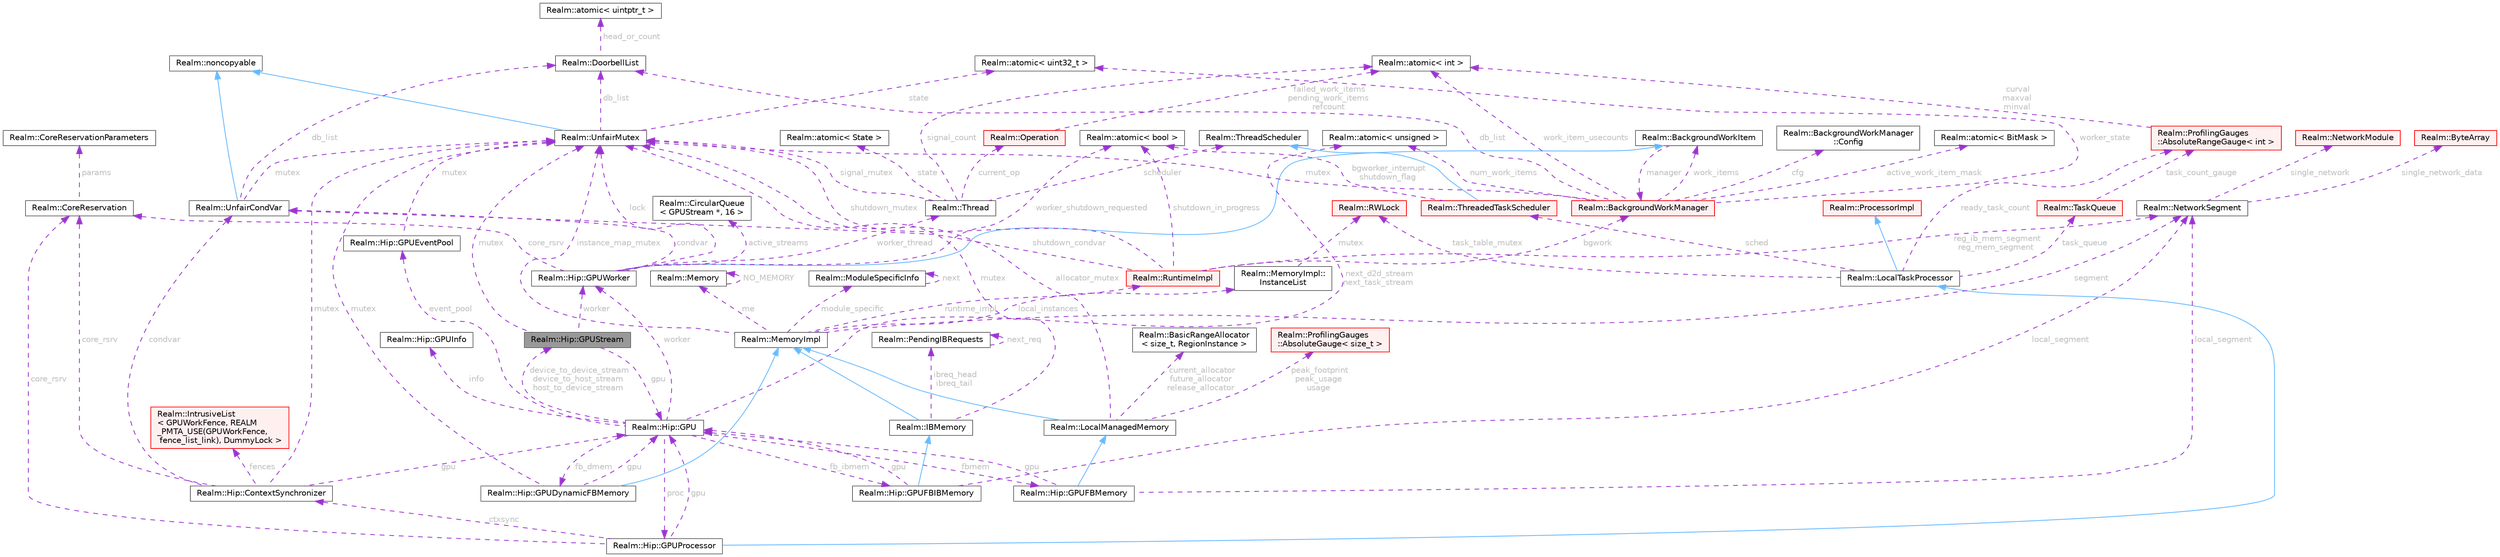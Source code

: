 digraph "Realm::Hip::GPUStream"
{
 // LATEX_PDF_SIZE
  bgcolor="transparent";
  edge [fontname=Helvetica,fontsize=10,labelfontname=Helvetica,labelfontsize=10];
  node [fontname=Helvetica,fontsize=10,shape=box,height=0.2,width=0.4];
  Node1 [id="Node000001",label="Realm::Hip::GPUStream",height=0.2,width=0.4,color="gray40", fillcolor="grey60", style="filled", fontcolor="black",tooltip=" "];
  Node2 -> Node1 [id="edge1_Node000001_Node000002",dir="back",color="darkorchid3",style="dashed",tooltip=" ",label=" gpu",fontcolor="grey" ];
  Node2 [id="Node000002",label="Realm::Hip::GPU",height=0.2,width=0.4,color="gray40", fillcolor="white", style="filled",URL="$classRealm_1_1Hip_1_1GPU.html",tooltip=" "];
  Node3 -> Node2 [id="edge2_Node000002_Node000003",dir="back",color="darkorchid3",style="dashed",tooltip=" ",label=" info",fontcolor="grey" ];
  Node3 [id="Node000003",label="Realm::Hip::GPUInfo",height=0.2,width=0.4,color="gray40", fillcolor="white", style="filled",URL="$structRealm_1_1Hip_1_1GPUInfo.html",tooltip=" "];
  Node4 -> Node2 [id="edge3_Node000002_Node000004",dir="back",color="darkorchid3",style="dashed",tooltip=" ",label=" worker",fontcolor="grey" ];
  Node4 [id="Node000004",label="Realm::Hip::GPUWorker",height=0.2,width=0.4,color="gray40", fillcolor="white", style="filled",URL="$classRealm_1_1Hip_1_1GPUWorker.html",tooltip=" "];
  Node5 -> Node4 [id="edge4_Node000004_Node000005",dir="back",color="steelblue1",style="solid",tooltip=" "];
  Node5 [id="Node000005",label="Realm::BackgroundWorkItem",height=0.2,width=0.4,color="gray40", fillcolor="white", style="filled",URL="$classRealm_1_1BackgroundWorkItem.html",tooltip=" "];
  Node6 -> Node5 [id="edge5_Node000005_Node000006",dir="back",color="darkorchid3",style="dashed",tooltip=" ",label=" manager",fontcolor="grey" ];
  Node6 [id="Node000006",label="Realm::BackgroundWorkManager",height=0.2,width=0.4,color="red", fillcolor="#FFF0F0", style="filled",URL="$classRealm_1_1BackgroundWorkManager.html",tooltip=" "];
  Node7 -> Node6 [id="edge6_Node000006_Node000007",dir="back",color="darkorchid3",style="dashed",tooltip=" ",label=" cfg",fontcolor="grey" ];
  Node7 [id="Node000007",label="Realm::BackgroundWorkManager\l::Config",height=0.2,width=0.4,color="gray40", fillcolor="white", style="filled",URL="$structRealm_1_1BackgroundWorkManager_1_1Config.html",tooltip=" "];
  Node8 -> Node6 [id="edge7_Node000006_Node000008",dir="back",color="darkorchid3",style="dashed",tooltip=" ",label=" mutex",fontcolor="grey" ];
  Node8 [id="Node000008",label="Realm::UnfairMutex",height=0.2,width=0.4,color="gray40", fillcolor="white", style="filled",URL="$classRealm_1_1UnfairMutex.html",tooltip=" "];
  Node9 -> Node8 [id="edge8_Node000008_Node000009",dir="back",color="steelblue1",style="solid",tooltip=" "];
  Node9 [id="Node000009",label="Realm::noncopyable",height=0.2,width=0.4,color="gray40", fillcolor="white", style="filled",URL="$classRealm_1_1noncopyable.html",tooltip=" "];
  Node10 -> Node8 [id="edge9_Node000008_Node000010",dir="back",color="darkorchid3",style="dashed",tooltip=" ",label=" state",fontcolor="grey" ];
  Node10 [id="Node000010",label="Realm::atomic\< uint32_t \>",height=0.2,width=0.4,color="gray40", fillcolor="white", style="filled",URL="$classRealm_1_1atomic.html",tooltip=" "];
  Node11 -> Node8 [id="edge10_Node000008_Node000011",dir="back",color="darkorchid3",style="dashed",tooltip=" ",label=" db_list",fontcolor="grey" ];
  Node11 [id="Node000011",label="Realm::DoorbellList",height=0.2,width=0.4,color="gray40", fillcolor="white", style="filled",URL="$classRealm_1_1DoorbellList.html",tooltip=" "];
  Node12 -> Node11 [id="edge11_Node000011_Node000012",dir="back",color="darkorchid3",style="dashed",tooltip=" ",label=" head_or_count",fontcolor="grey" ];
  Node12 [id="Node000012",label="Realm::atomic\< uintptr_t \>",height=0.2,width=0.4,color="gray40", fillcolor="white", style="filled",URL="$classRealm_1_1atomic.html",tooltip=" "];
  Node13 -> Node6 [id="edge12_Node000006_Node000013",dir="back",color="darkorchid3",style="dashed",tooltip=" ",label=" num_work_items",fontcolor="grey" ];
  Node13 [id="Node000013",label="Realm::atomic\< unsigned \>",height=0.2,width=0.4,color="gray40", fillcolor="white", style="filled",URL="$classRealm_1_1atomic.html",tooltip=" "];
  Node14 -> Node6 [id="edge13_Node000006_Node000014",dir="back",color="darkorchid3",style="dashed",tooltip=" ",label=" active_work_item_mask",fontcolor="grey" ];
  Node14 [id="Node000014",label="Realm::atomic\< BitMask \>",height=0.2,width=0.4,color="gray40", fillcolor="white", style="filled",URL="$classRealm_1_1atomic.html",tooltip=" "];
  Node15 -> Node6 [id="edge14_Node000006_Node000015",dir="back",color="darkorchid3",style="dashed",tooltip=" ",label=" work_item_usecounts",fontcolor="grey" ];
  Node15 [id="Node000015",label="Realm::atomic\< int \>",height=0.2,width=0.4,color="gray40", fillcolor="white", style="filled",URL="$classRealm_1_1atomic.html",tooltip=" "];
  Node5 -> Node6 [id="edge15_Node000006_Node000005",dir="back",color="darkorchid3",style="dashed",tooltip=" ",label=" work_items",fontcolor="grey" ];
  Node10 -> Node6 [id="edge16_Node000006_Node000010",dir="back",color="darkorchid3",style="dashed",tooltip=" ",label=" worker_state",fontcolor="grey" ];
  Node11 -> Node6 [id="edge17_Node000006_Node000011",dir="back",color="darkorchid3",style="dashed",tooltip=" ",label=" db_list",fontcolor="grey" ];
  Node8 -> Node4 [id="edge18_Node000004_Node000008",dir="back",color="darkorchid3",style="dashed",tooltip=" ",label=" lock",fontcolor="grey" ];
  Node18 -> Node4 [id="edge19_Node000004_Node000018",dir="back",color="darkorchid3",style="dashed",tooltip=" ",label=" condvar",fontcolor="grey" ];
  Node18 [id="Node000018",label="Realm::UnfairCondVar",height=0.2,width=0.4,color="gray40", fillcolor="white", style="filled",URL="$classRealm_1_1UnfairCondVar.html",tooltip=" "];
  Node9 -> Node18 [id="edge20_Node000018_Node000009",dir="back",color="steelblue1",style="solid",tooltip=" "];
  Node8 -> Node18 [id="edge21_Node000018_Node000008",dir="back",color="darkorchid3",style="dashed",tooltip=" ",label=" mutex",fontcolor="grey" ];
  Node11 -> Node18 [id="edge22_Node000018_Node000011",dir="back",color="darkorchid3",style="dashed",tooltip=" ",label=" db_list",fontcolor="grey" ];
  Node19 -> Node4 [id="edge23_Node000004_Node000019",dir="back",color="darkorchid3",style="dashed",tooltip=" ",label=" active_streams",fontcolor="grey" ];
  Node19 [id="Node000019",label="Realm::CircularQueue\l\< GPUStream *, 16 \>",height=0.2,width=0.4,color="gray40", fillcolor="white", style="filled",URL="$classRealm_1_1CircularQueue.html",tooltip=" "];
  Node20 -> Node4 [id="edge24_Node000004_Node000020",dir="back",color="darkorchid3",style="dashed",tooltip=" ",label=" core_rsrv",fontcolor="grey" ];
  Node20 [id="Node000020",label="Realm::CoreReservation",height=0.2,width=0.4,color="gray40", fillcolor="white", style="filled",URL="$classRealm_1_1CoreReservation.html",tooltip=" "];
  Node21 -> Node20 [id="edge25_Node000020_Node000021",dir="back",color="darkorchid3",style="dashed",tooltip=" ",label=" params",fontcolor="grey" ];
  Node21 [id="Node000021",label="Realm::CoreReservationParameters",height=0.2,width=0.4,color="gray40", fillcolor="white", style="filled",URL="$classRealm_1_1CoreReservationParameters.html",tooltip=" "];
  Node22 -> Node4 [id="edge26_Node000004_Node000022",dir="back",color="darkorchid3",style="dashed",tooltip=" ",label=" worker_thread",fontcolor="grey" ];
  Node22 [id="Node000022",label="Realm::Thread",height=0.2,width=0.4,color="gray40", fillcolor="white", style="filled",URL="$classRealm_1_1Thread.html",tooltip=" "];
  Node23 -> Node22 [id="edge27_Node000022_Node000023",dir="back",color="darkorchid3",style="dashed",tooltip=" ",label=" state",fontcolor="grey" ];
  Node23 [id="Node000023",label="Realm::atomic\< State \>",height=0.2,width=0.4,color="gray40", fillcolor="white", style="filled",URL="$classRealm_1_1atomic.html",tooltip=" "];
  Node24 -> Node22 [id="edge28_Node000022_Node000024",dir="back",color="darkorchid3",style="dashed",tooltip=" ",label=" scheduler",fontcolor="grey" ];
  Node24 [id="Node000024",label="Realm::ThreadScheduler",height=0.2,width=0.4,color="gray40", fillcolor="white", style="filled",URL="$classRealm_1_1ThreadScheduler.html",tooltip=" "];
  Node25 -> Node22 [id="edge29_Node000022_Node000025",dir="back",color="darkorchid3",style="dashed",tooltip=" ",label=" current_op",fontcolor="grey" ];
  Node25 [id="Node000025",label="Realm::Operation",height=0.2,width=0.4,color="red", fillcolor="#FFF0F0", style="filled",URL="$classRealm_1_1Operation.html",tooltip=" "];
  Node15 -> Node25 [id="edge30_Node000025_Node000015",dir="back",color="darkorchid3",style="dashed",tooltip=" ",label=" failed_work_items\npending_work_items\nrefcount",fontcolor="grey" ];
  Node15 -> Node22 [id="edge31_Node000022_Node000015",dir="back",color="darkorchid3",style="dashed",tooltip=" ",label=" signal_count",fontcolor="grey" ];
  Node8 -> Node22 [id="edge32_Node000022_Node000008",dir="back",color="darkorchid3",style="dashed",tooltip=" ",label=" signal_mutex",fontcolor="grey" ];
  Node58 -> Node4 [id="edge33_Node000004_Node000058",dir="back",color="darkorchid3",style="dashed",tooltip=" ",label=" worker_shutdown_requested",fontcolor="grey" ];
  Node58 [id="Node000058",label="Realm::atomic\< bool \>",height=0.2,width=0.4,color="gray40", fillcolor="white", style="filled",URL="$classRealm_1_1atomic.html",tooltip=" "];
  Node59 -> Node2 [id="edge34_Node000002_Node000059",dir="back",color="darkorchid3",style="dashed",tooltip=" ",label=" proc",fontcolor="grey" ];
  Node59 [id="Node000059",label="Realm::Hip::GPUProcessor",height=0.2,width=0.4,color="gray40", fillcolor="white", style="filled",URL="$classRealm_1_1Hip_1_1GPUProcessor.html",tooltip=" "];
  Node60 -> Node59 [id="edge35_Node000059_Node000060",dir="back",color="steelblue1",style="solid",tooltip=" "];
  Node60 [id="Node000060",label="Realm::LocalTaskProcessor",height=0.2,width=0.4,color="gray40", fillcolor="white", style="filled",URL="$classRealm_1_1LocalTaskProcessor.html",tooltip=" "];
  Node30 -> Node60 [id="edge36_Node000060_Node000030",dir="back",color="steelblue1",style="solid",tooltip=" "];
  Node30 [id="Node000030",label="Realm::ProcessorImpl",height=0.2,width=0.4,color="red", fillcolor="#FFF0F0", style="filled",URL="$classRealm_1_1ProcessorImpl.html",tooltip=" "];
  Node61 -> Node60 [id="edge37_Node000060_Node000061",dir="back",color="darkorchid3",style="dashed",tooltip=" ",label=" sched",fontcolor="grey" ];
  Node61 [id="Node000061",label="Realm::ThreadedTaskScheduler",height=0.2,width=0.4,color="red", fillcolor="#FFF0F0", style="filled",URL="$classRealm_1_1ThreadedTaskScheduler.html",tooltip=" "];
  Node24 -> Node61 [id="edge38_Node000061_Node000024",dir="back",color="steelblue1",style="solid",tooltip=" "];
  Node58 -> Node61 [id="edge39_Node000061_Node000058",dir="back",color="darkorchid3",style="dashed",tooltip=" ",label=" bgworker_interrupt\nshutdown_flag",fontcolor="grey" ];
  Node81 -> Node60 [id="edge40_Node000060_Node000081",dir="back",color="darkorchid3",style="dashed",tooltip=" ",label=" task_queue",fontcolor="grey" ];
  Node81 [id="Node000081",label="Realm::TaskQueue",height=0.2,width=0.4,color="red", fillcolor="#FFF0F0", style="filled",URL="$classRealm_1_1TaskQueue.html",tooltip=" "];
  Node68 -> Node81 [id="edge41_Node000081_Node000068",dir="back",color="darkorchid3",style="dashed",tooltip=" ",label=" task_count_gauge",fontcolor="grey" ];
  Node68 [id="Node000068",label="Realm::ProfilingGauges\l::AbsoluteRangeGauge\< int \>",height=0.2,width=0.4,color="red", fillcolor="#FFF0F0", style="filled",URL="$classRealm_1_1ProfilingGauges_1_1AbsoluteRangeGauge.html",tooltip=" "];
  Node15 -> Node68 [id="edge42_Node000068_Node000015",dir="back",color="darkorchid3",style="dashed",tooltip=" ",label=" curval\nmaxval\nminval",fontcolor="grey" ];
  Node68 -> Node60 [id="edge43_Node000060_Node000068",dir="back",color="darkorchid3",style="dashed",tooltip=" ",label=" ready_task_count",fontcolor="grey" ];
  Node89 -> Node60 [id="edge44_Node000060_Node000089",dir="back",color="darkorchid3",style="dashed",tooltip=" ",label=" task_table_mutex",fontcolor="grey" ];
  Node89 [id="Node000089",label="Realm::RWLock",height=0.2,width=0.4,color="red", fillcolor="#FFF0F0", style="filled",URL="$classRealm_1_1RWLock.html",tooltip=" "];
  Node2 -> Node59 [id="edge45_Node000059_Node000002",dir="back",color="darkorchid3",style="dashed",tooltip=" ",label=" gpu",fontcolor="grey" ];
  Node92 -> Node59 [id="edge46_Node000059_Node000092",dir="back",color="darkorchid3",style="dashed",tooltip=" ",label=" ctxsync",fontcolor="grey" ];
  Node92 [id="Node000092",label="Realm::Hip::ContextSynchronizer",height=0.2,width=0.4,color="gray40", fillcolor="white", style="filled",URL="$classRealm_1_1Hip_1_1ContextSynchronizer.html",tooltip=" "];
  Node2 -> Node92 [id="edge47_Node000092_Node000002",dir="back",color="darkorchid3",style="dashed",tooltip=" ",label=" gpu",fontcolor="grey" ];
  Node8 -> Node92 [id="edge48_Node000092_Node000008",dir="back",color="darkorchid3",style="dashed",tooltip=" ",label=" mutex",fontcolor="grey" ];
  Node18 -> Node92 [id="edge49_Node000092_Node000018",dir="back",color="darkorchid3",style="dashed",tooltip=" ",label=" condvar",fontcolor="grey" ];
  Node93 -> Node92 [id="edge50_Node000092_Node000093",dir="back",color="darkorchid3",style="dashed",tooltip=" ",label=" fences",fontcolor="grey" ];
  Node93 [id="Node000093",label="Realm::IntrusiveList\l\< GPUWorkFence, REALM\l_PMTA_USE(GPUWorkFence,\l fence_list_link), DummyLock \>",height=0.2,width=0.4,color="red", fillcolor="#FFF0F0", style="filled",URL="$classRealm_1_1IntrusiveList.html",tooltip=" "];
  Node20 -> Node92 [id="edge51_Node000092_Node000020",dir="back",color="darkorchid3",style="dashed",tooltip=" ",label=" core_rsrv",fontcolor="grey" ];
  Node20 -> Node59 [id="edge52_Node000059_Node000020",dir="back",color="darkorchid3",style="dashed",tooltip=" ",label=" core_rsrv",fontcolor="grey" ];
  Node142 -> Node2 [id="edge53_Node000002_Node000142",dir="back",color="darkorchid3",style="dashed",tooltip=" ",label=" fbmem",fontcolor="grey" ];
  Node142 [id="Node000142",label="Realm::Hip::GPUFBMemory",height=0.2,width=0.4,color="gray40", fillcolor="white", style="filled",URL="$classRealm_1_1Hip_1_1GPUFBMemory.html",tooltip=" "];
  Node104 -> Node142 [id="edge54_Node000142_Node000104",dir="back",color="steelblue1",style="solid",tooltip=" "];
  Node104 [id="Node000104",label="Realm::LocalManagedMemory",height=0.2,width=0.4,color="gray40", fillcolor="white", style="filled",URL="$classRealm_1_1LocalManagedMemory.html",tooltip=" "];
  Node105 -> Node104 [id="edge55_Node000104_Node000105",dir="back",color="steelblue1",style="solid",tooltip=" "];
  Node105 [id="Node000105",label="Realm::MemoryImpl",height=0.2,width=0.4,color="gray40", fillcolor="white", style="filled",URL="$classRealm_1_1MemoryImpl.html",tooltip=" "];
  Node106 -> Node105 [id="edge56_Node000105_Node000106",dir="back",color="darkorchid3",style="dashed",tooltip=" ",label=" me",fontcolor="grey" ];
  Node106 [id="Node000106",label="Realm::Memory",height=0.2,width=0.4,color="gray40", fillcolor="white", style="filled",URL="$classRealm_1_1Memory.html",tooltip=" "];
  Node106 -> Node106 [id="edge57_Node000106_Node000106",dir="back",color="darkorchid3",style="dashed",tooltip=" ",label=" NO_MEMORY",fontcolor="grey" ];
  Node107 -> Node105 [id="edge58_Node000105_Node000107",dir="back",color="darkorchid3",style="dashed",tooltip=" ",label=" segment",fontcolor="grey" ];
  Node107 [id="Node000107",label="Realm::NetworkSegment",height=0.2,width=0.4,color="gray40", fillcolor="white", style="filled",URL="$classRealm_1_1NetworkSegment.html",tooltip=" "];
  Node108 -> Node107 [id="edge59_Node000107_Node000108",dir="back",color="darkorchid3",style="dashed",tooltip=" ",label=" single_network",fontcolor="grey" ];
  Node108 [id="Node000108",label="Realm::NetworkModule",height=0.2,width=0.4,color="red", fillcolor="#FFF0F0", style="filled",URL="$classRealm_1_1NetworkModule.html",tooltip=" "];
  Node50 -> Node107 [id="edge60_Node000107_Node000050",dir="back",color="darkorchid3",style="dashed",tooltip=" ",label=" single_network_data",fontcolor="grey" ];
  Node50 [id="Node000050",label="Realm::ByteArray",height=0.2,width=0.4,color="red", fillcolor="#FFF0F0", style="filled",URL="$classRealm_1_1ByteArray.html",tooltip=" "];
  Node110 -> Node105 [id="edge61_Node000105_Node000110",dir="back",color="darkorchid3",style="dashed",tooltip=" ",label=" module_specific",fontcolor="grey" ];
  Node110 [id="Node000110",label="Realm::ModuleSpecificInfo",height=0.2,width=0.4,color="gray40", fillcolor="white", style="filled",URL="$classRealm_1_1ModuleSpecificInfo.html",tooltip=" "];
  Node110 -> Node110 [id="edge62_Node000110_Node000110",dir="back",color="darkorchid3",style="dashed",tooltip=" ",label=" next",fontcolor="grey" ];
  Node8 -> Node105 [id="edge63_Node000105_Node000008",dir="back",color="darkorchid3",style="dashed",tooltip=" ",label=" instance_map_mutex",fontcolor="grey" ];
  Node111 -> Node105 [id="edge64_Node000105_Node000111",dir="back",color="darkorchid3",style="dashed",tooltip=" ",label=" local_instances",fontcolor="grey" ];
  Node111 [id="Node000111",label="Realm::MemoryImpl::\lInstanceList",height=0.2,width=0.4,color="gray40", fillcolor="white", style="filled",URL="$structRealm_1_1MemoryImpl_1_1InstanceList.html",tooltip=" "];
  Node89 -> Node111 [id="edge65_Node000111_Node000089",dir="back",color="darkorchid3",style="dashed",tooltip=" ",label=" mutex",fontcolor="grey" ];
  Node112 -> Node105 [id="edge66_Node000105_Node000112",dir="back",color="darkorchid3",style="dashed",tooltip=" ",label=" runtime_impl",fontcolor="grey" ];
  Node112 [id="Node000112",label="Realm::RuntimeImpl",height=0.2,width=0.4,color="red", fillcolor="#FFF0F0", style="filled",URL="$classRealm_1_1RuntimeImpl.html",tooltip=" "];
  Node8 -> Node112 [id="edge67_Node000112_Node000008",dir="back",color="darkorchid3",style="dashed",tooltip=" ",label=" shutdown_mutex",fontcolor="grey" ];
  Node18 -> Node112 [id="edge68_Node000112_Node000018",dir="back",color="darkorchid3",style="dashed",tooltip=" ",label=" shutdown_condvar",fontcolor="grey" ];
  Node58 -> Node112 [id="edge69_Node000112_Node000058",dir="back",color="darkorchid3",style="dashed",tooltip=" ",label=" shutdown_in_progress",fontcolor="grey" ];
  Node6 -> Node112 [id="edge70_Node000112_Node000006",dir="back",color="darkorchid3",style="dashed",tooltip=" ",label=" bgwork",fontcolor="grey" ];
  Node107 -> Node112 [id="edge71_Node000112_Node000107",dir="back",color="darkorchid3",style="dashed",tooltip=" ",label=" reg_ib_mem_segment\nreg_mem_segment",fontcolor="grey" ];
  Node8 -> Node104 [id="edge72_Node000104_Node000008",dir="back",color="darkorchid3",style="dashed",tooltip=" ",label=" allocator_mutex",fontcolor="grey" ];
  Node133 -> Node104 [id="edge73_Node000104_Node000133",dir="back",color="darkorchid3",style="dashed",tooltip=" ",label=" current_allocator\nfuture_allocator\nrelease_allocator",fontcolor="grey" ];
  Node133 [id="Node000133",label="Realm::BasicRangeAllocator\l\< size_t, RegionInstance \>",height=0.2,width=0.4,color="gray40", fillcolor="white", style="filled",URL="$classRealm_1_1BasicRangeAllocator.html",tooltip=" "];
  Node134 -> Node104 [id="edge74_Node000104_Node000134",dir="back",color="darkorchid3",style="dashed",tooltip=" ",label=" peak_footprint\npeak_usage\nusage",fontcolor="grey" ];
  Node134 [id="Node000134",label="Realm::ProfilingGauges\l::AbsoluteGauge\< size_t \>",height=0.2,width=0.4,color="red", fillcolor="#FFF0F0", style="filled",URL="$classRealm_1_1ProfilingGauges_1_1AbsoluteGauge.html",tooltip=" "];
  Node2 -> Node142 [id="edge75_Node000142_Node000002",dir="back",color="darkorchid3",style="dashed",tooltip=" ",label=" gpu",fontcolor="grey" ];
  Node107 -> Node142 [id="edge76_Node000142_Node000107",dir="back",color="darkorchid3",style="dashed",tooltip=" ",label=" local_segment",fontcolor="grey" ];
  Node143 -> Node2 [id="edge77_Node000002_Node000143",dir="back",color="darkorchid3",style="dashed",tooltip=" ",label=" fb_dmem",fontcolor="grey" ];
  Node143 [id="Node000143",label="Realm::Hip::GPUDynamicFBMemory",height=0.2,width=0.4,color="gray40", fillcolor="white", style="filled",URL="$classRealm_1_1Hip_1_1GPUDynamicFBMemory.html",tooltip=" "];
  Node105 -> Node143 [id="edge78_Node000143_Node000105",dir="back",color="steelblue1",style="solid",tooltip=" "];
  Node2 -> Node143 [id="edge79_Node000143_Node000002",dir="back",color="darkorchid3",style="dashed",tooltip=" ",label=" gpu",fontcolor="grey" ];
  Node8 -> Node143 [id="edge80_Node000143_Node000008",dir="back",color="darkorchid3",style="dashed",tooltip=" ",label=" mutex",fontcolor="grey" ];
  Node144 -> Node2 [id="edge81_Node000002_Node000144",dir="back",color="darkorchid3",style="dashed",tooltip=" ",label=" fb_ibmem",fontcolor="grey" ];
  Node144 [id="Node000144",label="Realm::Hip::GPUFBIBMemory",height=0.2,width=0.4,color="gray40", fillcolor="white", style="filled",URL="$classRealm_1_1Hip_1_1GPUFBIBMemory.html",tooltip=" "];
  Node137 -> Node144 [id="edge82_Node000144_Node000137",dir="back",color="steelblue1",style="solid",tooltip=" "];
  Node137 [id="Node000137",label="Realm::IBMemory",height=0.2,width=0.4,color="gray40", fillcolor="white", style="filled",URL="$classRealm_1_1IBMemory.html",tooltip=" "];
  Node105 -> Node137 [id="edge83_Node000137_Node000105",dir="back",color="steelblue1",style="solid",tooltip=" "];
  Node8 -> Node137 [id="edge84_Node000137_Node000008",dir="back",color="darkorchid3",style="dashed",tooltip=" ",label=" mutex",fontcolor="grey" ];
  Node138 -> Node137 [id="edge85_Node000137_Node000138",dir="back",color="darkorchid3",style="dashed",tooltip=" ",label=" ibreq_head\nibreq_tail",fontcolor="grey" ];
  Node138 [id="Node000138",label="Realm::PendingIBRequests",height=0.2,width=0.4,color="gray40", fillcolor="white", style="filled",URL="$classRealm_1_1PendingIBRequests.html",tooltip=" "];
  Node138 -> Node138 [id="edge86_Node000138_Node000138",dir="back",color="darkorchid3",style="dashed",tooltip=" ",label=" next_req",fontcolor="grey" ];
  Node2 -> Node144 [id="edge87_Node000144_Node000002",dir="back",color="darkorchid3",style="dashed",tooltip=" ",label=" gpu",fontcolor="grey" ];
  Node107 -> Node144 [id="edge88_Node000144_Node000107",dir="back",color="darkorchid3",style="dashed",tooltip=" ",label=" local_segment",fontcolor="grey" ];
  Node1 -> Node2 [id="edge89_Node000002_Node000001",dir="back",color="darkorchid3",style="dashed",tooltip=" ",label=" device_to_device_stream\ndevice_to_host_stream\nhost_to_device_stream",fontcolor="grey" ];
  Node13 -> Node2 [id="edge90_Node000002_Node000013",dir="back",color="darkorchid3",style="dashed",tooltip=" ",label=" next_d2d_stream\nnext_task_stream",fontcolor="grey" ];
  Node145 -> Node2 [id="edge91_Node000002_Node000145",dir="back",color="darkorchid3",style="dashed",tooltip=" ",label=" event_pool",fontcolor="grey" ];
  Node145 [id="Node000145",label="Realm::Hip::GPUEventPool",height=0.2,width=0.4,color="gray40", fillcolor="white", style="filled",URL="$classRealm_1_1Hip_1_1GPUEventPool.html",tooltip=" "];
  Node8 -> Node145 [id="edge92_Node000145_Node000008",dir="back",color="darkorchid3",style="dashed",tooltip=" ",label=" mutex",fontcolor="grey" ];
  Node4 -> Node1 [id="edge93_Node000001_Node000004",dir="back",color="darkorchid3",style="dashed",tooltip=" ",label=" worker",fontcolor="grey" ];
  Node8 -> Node1 [id="edge94_Node000001_Node000008",dir="back",color="darkorchid3",style="dashed",tooltip=" ",label=" mutex",fontcolor="grey" ];
}
